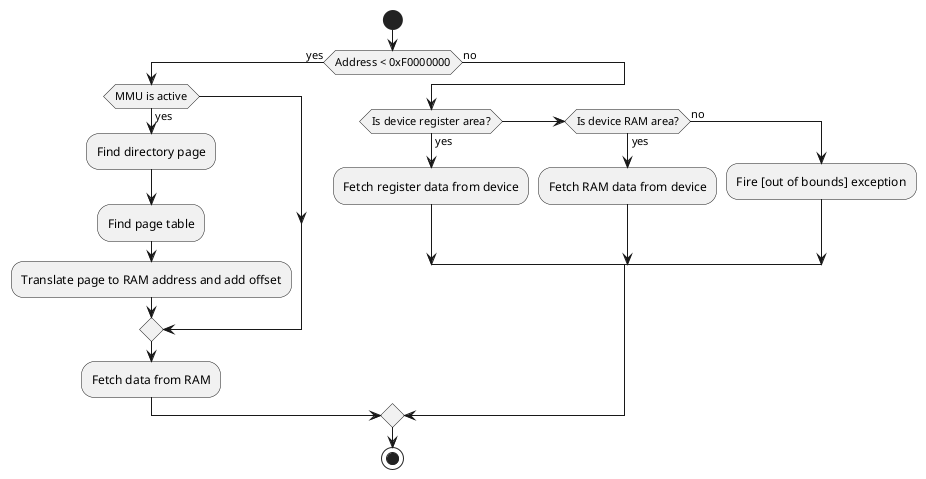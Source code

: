 @startuml

start

if (Address < 0xF0000000) then (yes)
    if (MMU is active) then (yes)
        :Find directory page;
        :Find page table;
        :Translate page to RAM address and add offset;
    endif
    :Fetch data from RAM;
else (no)
    if (Is device register area?) then (yes)
        :Fetch register data from device;
    elseif (Is device RAM area?) then (yes)
        :Fetch RAM data from device;
    else (no)
        :Fire [out of bounds] exception;
    endif
endif

stop

@enduml